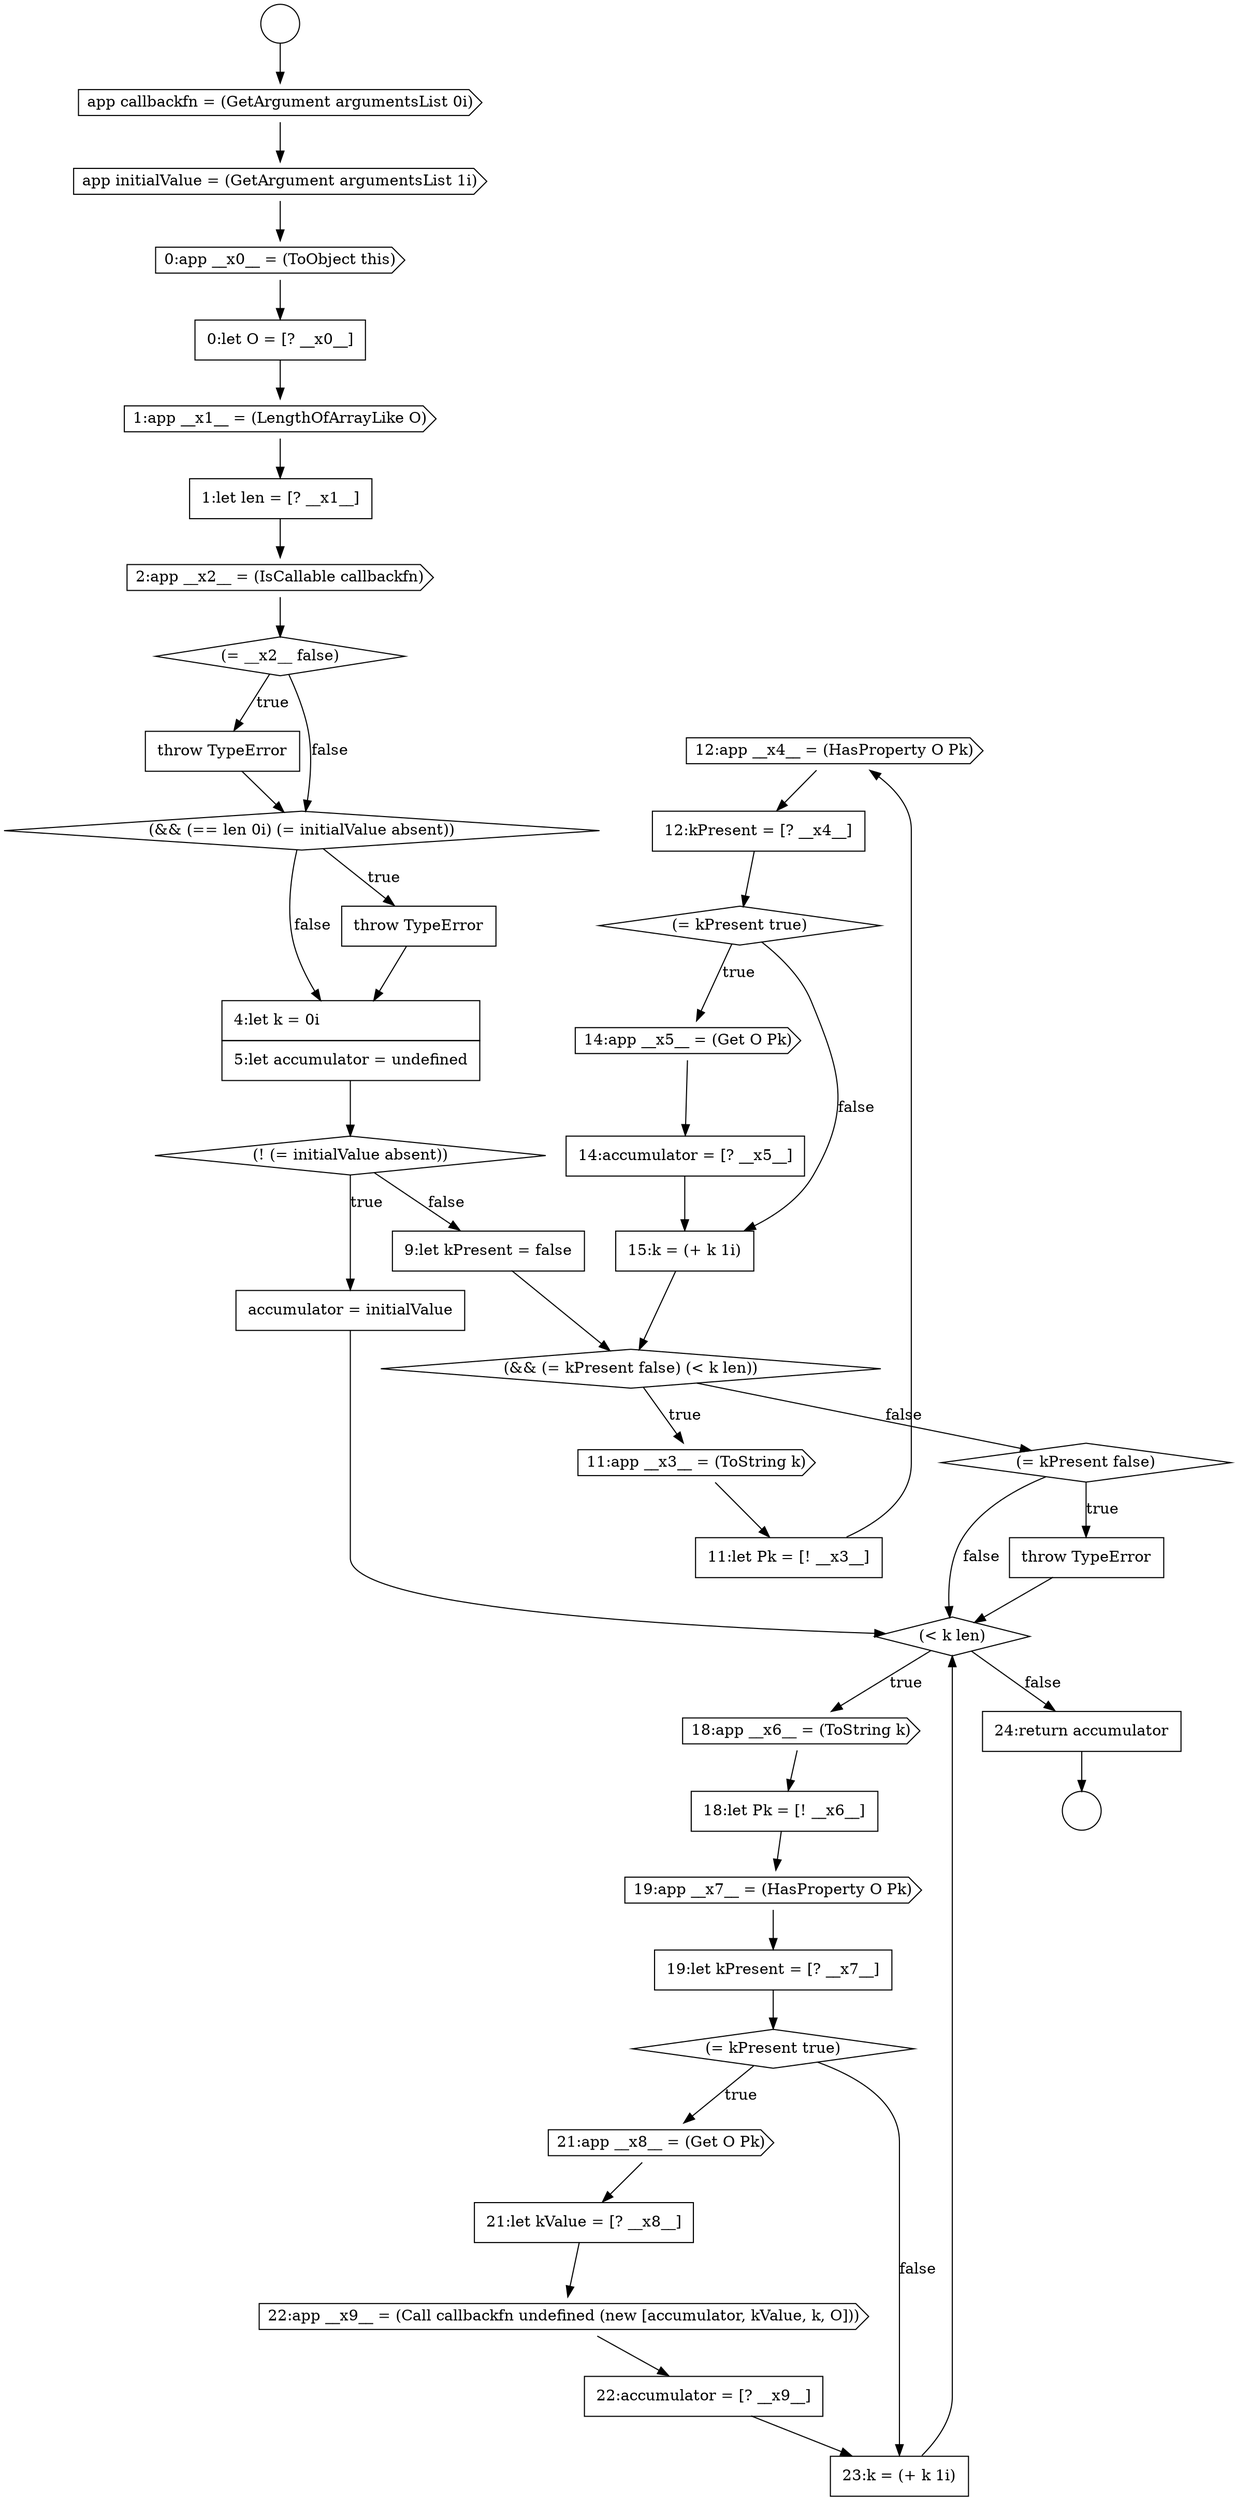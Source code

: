 digraph {
  node16308 [shape=cds, label=<<font color="black">12:app __x4__ = (HasProperty O Pk)</font>> color="black" fillcolor="white" style=filled]
  node16325 [shape=none, margin=0, label=<<font color="black">
    <table border="0" cellborder="1" cellspacing="0" cellpadding="10">
      <tr><td align="left">22:accumulator = [? __x9__]</td></tr>
    </table>
  </font>> color="black" fillcolor="white" style=filled]
  node16293 [shape=none, margin=0, label=<<font color="black">
    <table border="0" cellborder="1" cellspacing="0" cellpadding="10">
      <tr><td align="left">0:let O = [? __x0__]</td></tr>
    </table>
  </font>> color="black" fillcolor="white" style=filled]
  node16312 [shape=none, margin=0, label=<<font color="black">
    <table border="0" cellborder="1" cellspacing="0" cellpadding="10">
      <tr><td align="left">14:accumulator = [? __x5__]</td></tr>
    </table>
  </font>> color="black" fillcolor="white" style=filled]
  node16307 [shape=none, margin=0, label=<<font color="black">
    <table border="0" cellborder="1" cellspacing="0" cellpadding="10">
      <tr><td align="left">11:let Pk = [! __x3__]</td></tr>
    </table>
  </font>> color="black" fillcolor="white" style=filled]
  node16301 [shape=none, margin=0, label=<<font color="black">
    <table border="0" cellborder="1" cellspacing="0" cellpadding="10">
      <tr><td align="left">4:let k = 0i</td></tr>
      <tr><td align="left">5:let accumulator = undefined</td></tr>
    </table>
  </font>> color="black" fillcolor="white" style=filled]
  node16316 [shape=diamond, label=<<font color="black">(&lt; k len)</font>> color="black" fillcolor="white" style=filled]
  node16296 [shape=cds, label=<<font color="black">2:app __x2__ = (IsCallable callbackfn)</font>> color="black" fillcolor="white" style=filled]
  node16311 [shape=cds, label=<<font color="black">14:app __x5__ = (Get O Pk)</font>> color="black" fillcolor="white" style=filled]
  node16291 [shape=cds, label=<<font color="black">app initialValue = (GetArgument argumentsList 1i)</font>> color="black" fillcolor="white" style=filled]
  node16290 [shape=cds, label=<<font color="black">app callbackfn = (GetArgument argumentsList 0i)</font>> color="black" fillcolor="white" style=filled]
  node16298 [shape=none, margin=0, label=<<font color="black">
    <table border="0" cellborder="1" cellspacing="0" cellpadding="10">
      <tr><td align="left">throw TypeError</td></tr>
    </table>
  </font>> color="black" fillcolor="white" style=filled]
  node16318 [shape=none, margin=0, label=<<font color="black">
    <table border="0" cellborder="1" cellspacing="0" cellpadding="10">
      <tr><td align="left">18:let Pk = [! __x6__]</td></tr>
    </table>
  </font>> color="black" fillcolor="white" style=filled]
  node16304 [shape=none, margin=0, label=<<font color="black">
    <table border="0" cellborder="1" cellspacing="0" cellpadding="10">
      <tr><td align="left">9:let kPresent = false</td></tr>
    </table>
  </font>> color="black" fillcolor="white" style=filled]
  node16319 [shape=cds, label=<<font color="black">19:app __x7__ = (HasProperty O Pk)</font>> color="black" fillcolor="white" style=filled]
  node16300 [shape=none, margin=0, label=<<font color="black">
    <table border="0" cellborder="1" cellspacing="0" cellpadding="10">
      <tr><td align="left">throw TypeError</td></tr>
    </table>
  </font>> color="black" fillcolor="white" style=filled]
  node16315 [shape=none, margin=0, label=<<font color="black">
    <table border="0" cellborder="1" cellspacing="0" cellpadding="10">
      <tr><td align="left">throw TypeError</td></tr>
    </table>
  </font>> color="black" fillcolor="white" style=filled]
  node16324 [shape=cds, label=<<font color="black">22:app __x9__ = (Call callbackfn undefined (new [accumulator, kValue, k, O]))</font>> color="black" fillcolor="white" style=filled]
  node16297 [shape=diamond, label=<<font color="black">(= __x2__ false)</font>> color="black" fillcolor="white" style=filled]
  node16292 [shape=cds, label=<<font color="black">0:app __x0__ = (ToObject this)</font>> color="black" fillcolor="white" style=filled]
  node16302 [shape=diamond, label=<<font color="black">(! (= initialValue absent))</font>> color="black" fillcolor="white" style=filled]
  node16323 [shape=none, margin=0, label=<<font color="black">
    <table border="0" cellborder="1" cellspacing="0" cellpadding="10">
      <tr><td align="left">21:let kValue = [? __x8__]</td></tr>
    </table>
  </font>> color="black" fillcolor="white" style=filled]
  node16313 [shape=none, margin=0, label=<<font color="black">
    <table border="0" cellborder="1" cellspacing="0" cellpadding="10">
      <tr><td align="left">15:k = (+ k 1i)</td></tr>
    </table>
  </font>> color="black" fillcolor="white" style=filled]
  node16306 [shape=cds, label=<<font color="black">11:app __x3__ = (ToString k)</font>> color="black" fillcolor="white" style=filled]
  node16317 [shape=cds, label=<<font color="black">18:app __x6__ = (ToString k)</font>> color="black" fillcolor="white" style=filled]
  node16310 [shape=diamond, label=<<font color="black">(= kPresent true)</font>> color="black" fillcolor="white" style=filled]
  node16305 [shape=diamond, label=<<font color="black">(&amp;&amp; (= kPresent false) (&lt; k len))</font>> color="black" fillcolor="white" style=filled]
  node16295 [shape=none, margin=0, label=<<font color="black">
    <table border="0" cellborder="1" cellspacing="0" cellpadding="10">
      <tr><td align="left">1:let len = [? __x1__]</td></tr>
    </table>
  </font>> color="black" fillcolor="white" style=filled]
  node16327 [shape=none, margin=0, label=<<font color="black">
    <table border="0" cellborder="1" cellspacing="0" cellpadding="10">
      <tr><td align="left">24:return accumulator</td></tr>
    </table>
  </font>> color="black" fillcolor="white" style=filled]
  node16320 [shape=none, margin=0, label=<<font color="black">
    <table border="0" cellborder="1" cellspacing="0" cellpadding="10">
      <tr><td align="left">19:let kPresent = [? __x7__]</td></tr>
    </table>
  </font>> color="black" fillcolor="white" style=filled]
  node16288 [shape=circle label=" " color="black" fillcolor="white" style=filled]
  node16322 [shape=cds, label=<<font color="black">21:app __x8__ = (Get O Pk)</font>> color="black" fillcolor="white" style=filled]
  node16303 [shape=none, margin=0, label=<<font color="black">
    <table border="0" cellborder="1" cellspacing="0" cellpadding="10">
      <tr><td align="left">accumulator = initialValue</td></tr>
    </table>
  </font>> color="black" fillcolor="white" style=filled]
  node16294 [shape=cds, label=<<font color="black">1:app __x1__ = (LengthOfArrayLike O)</font>> color="black" fillcolor="white" style=filled]
  node16289 [shape=circle label=" " color="black" fillcolor="white" style=filled]
  node16326 [shape=none, margin=0, label=<<font color="black">
    <table border="0" cellborder="1" cellspacing="0" cellpadding="10">
      <tr><td align="left">23:k = (+ k 1i)</td></tr>
    </table>
  </font>> color="black" fillcolor="white" style=filled]
  node16321 [shape=diamond, label=<<font color="black">(= kPresent true)</font>> color="black" fillcolor="white" style=filled]
  node16299 [shape=diamond, label=<<font color="black">(&amp;&amp; (== len 0i) (= initialValue absent))</font>> color="black" fillcolor="white" style=filled]
  node16314 [shape=diamond, label=<<font color="black">(= kPresent false)</font>> color="black" fillcolor="white" style=filled]
  node16309 [shape=none, margin=0, label=<<font color="black">
    <table border="0" cellborder="1" cellspacing="0" cellpadding="10">
      <tr><td align="left">12:kPresent = [? __x4__]</td></tr>
    </table>
  </font>> color="black" fillcolor="white" style=filled]
  node16317 -> node16318 [ color="black"]
  node16308 -> node16309 [ color="black"]
  node16320 -> node16321 [ color="black"]
  node16302 -> node16303 [label=<<font color="black">true</font>> color="black"]
  node16302 -> node16304 [label=<<font color="black">false</font>> color="black"]
  node16327 -> node16289 [ color="black"]
  node16292 -> node16293 [ color="black"]
  node16304 -> node16305 [ color="black"]
  node16316 -> node16317 [label=<<font color="black">true</font>> color="black"]
  node16316 -> node16327 [label=<<font color="black">false</font>> color="black"]
  node16314 -> node16315 [label=<<font color="black">true</font>> color="black"]
  node16314 -> node16316 [label=<<font color="black">false</font>> color="black"]
  node16322 -> node16323 [ color="black"]
  node16321 -> node16322 [label=<<font color="black">true</font>> color="black"]
  node16321 -> node16326 [label=<<font color="black">false</font>> color="black"]
  node16298 -> node16299 [ color="black"]
  node16318 -> node16319 [ color="black"]
  node16311 -> node16312 [ color="black"]
  node16312 -> node16313 [ color="black"]
  node16313 -> node16305 [ color="black"]
  node16325 -> node16326 [ color="black"]
  node16295 -> node16296 [ color="black"]
  node16297 -> node16298 [label=<<font color="black">true</font>> color="black"]
  node16297 -> node16299 [label=<<font color="black">false</font>> color="black"]
  node16305 -> node16306 [label=<<font color="black">true</font>> color="black"]
  node16305 -> node16314 [label=<<font color="black">false</font>> color="black"]
  node16326 -> node16316 [ color="black"]
  node16301 -> node16302 [ color="black"]
  node16296 -> node16297 [ color="black"]
  node16303 -> node16316 [ color="black"]
  node16307 -> node16308 [ color="black"]
  node16315 -> node16316 [ color="black"]
  node16293 -> node16294 [ color="black"]
  node16310 -> node16311 [label=<<font color="black">true</font>> color="black"]
  node16310 -> node16313 [label=<<font color="black">false</font>> color="black"]
  node16290 -> node16291 [ color="black"]
  node16324 -> node16325 [ color="black"]
  node16300 -> node16301 [ color="black"]
  node16299 -> node16300 [label=<<font color="black">true</font>> color="black"]
  node16299 -> node16301 [label=<<font color="black">false</font>> color="black"]
  node16319 -> node16320 [ color="black"]
  node16288 -> node16290 [ color="black"]
  node16323 -> node16324 [ color="black"]
  node16306 -> node16307 [ color="black"]
  node16294 -> node16295 [ color="black"]
  node16291 -> node16292 [ color="black"]
  node16309 -> node16310 [ color="black"]
}
